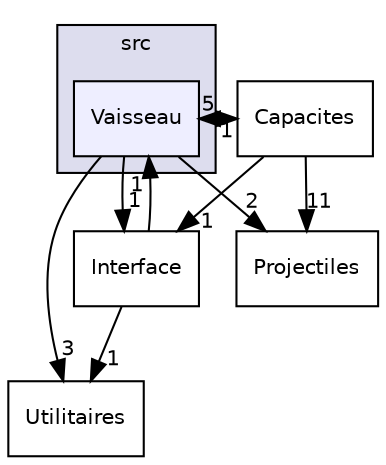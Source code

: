 digraph "src/Vaisseau" {
  compound=true
  node [ fontsize="10", fontname="Helvetica"];
  edge [ labelfontsize="10", labelfontname="Helvetica"];
  subgraph clusterdir_68267d1309a1af8e8297ef4c3efbcdba {
    graph [ bgcolor="#ddddee", pencolor="black", label="src" fontname="Helvetica", fontsize="10", URL="dir_68267d1309a1af8e8297ef4c3efbcdba.html"]
  dir_8af96e67bfef43ea6cf541a302b9a579 [shape=box, label="Vaisseau", style="filled", fillcolor="#eeeeff", pencolor="black", URL="dir_8af96e67bfef43ea6cf541a302b9a579.html"];
  }
  dir_7bcc001f3717f1c94ddcda8dc570557c [shape=box label="Utilitaires" URL="dir_7bcc001f3717f1c94ddcda8dc570557c.html"];
  dir_fcac084c8285db543138d67b8fc65208 [shape=box label="Projectiles" URL="dir_fcac084c8285db543138d67b8fc65208.html"];
  dir_e174451783f118721a576b728d4f0e04 [shape=box label="Capacites" URL="dir_e174451783f118721a576b728d4f0e04.html"];
  dir_bba04cfeda2ebb06ea600493f2bb1319 [shape=box label="Interface" URL="dir_bba04cfeda2ebb06ea600493f2bb1319.html"];
  dir_8af96e67bfef43ea6cf541a302b9a579->dir_7bcc001f3717f1c94ddcda8dc570557c [headlabel="3", labeldistance=1.5 headhref="dir_000006_000005.html"];
  dir_8af96e67bfef43ea6cf541a302b9a579->dir_fcac084c8285db543138d67b8fc65208 [headlabel="2", labeldistance=1.5 headhref="dir_000006_000004.html"];
  dir_8af96e67bfef43ea6cf541a302b9a579->dir_e174451783f118721a576b728d4f0e04 [headlabel="5", labeldistance=1.5 headhref="dir_000006_000001.html"];
  dir_8af96e67bfef43ea6cf541a302b9a579->dir_bba04cfeda2ebb06ea600493f2bb1319 [headlabel="1", labeldistance=1.5 headhref="dir_000006_000002.html"];
  dir_e174451783f118721a576b728d4f0e04->dir_8af96e67bfef43ea6cf541a302b9a579 [headlabel="1", labeldistance=1.5 headhref="dir_000001_000006.html"];
  dir_e174451783f118721a576b728d4f0e04->dir_fcac084c8285db543138d67b8fc65208 [headlabel="11", labeldistance=1.5 headhref="dir_000001_000004.html"];
  dir_e174451783f118721a576b728d4f0e04->dir_bba04cfeda2ebb06ea600493f2bb1319 [headlabel="1", labeldistance=1.5 headhref="dir_000001_000002.html"];
  dir_bba04cfeda2ebb06ea600493f2bb1319->dir_8af96e67bfef43ea6cf541a302b9a579 [headlabel="1", labeldistance=1.5 headhref="dir_000002_000006.html"];
  dir_bba04cfeda2ebb06ea600493f2bb1319->dir_7bcc001f3717f1c94ddcda8dc570557c [headlabel="1", labeldistance=1.5 headhref="dir_000002_000005.html"];
}
